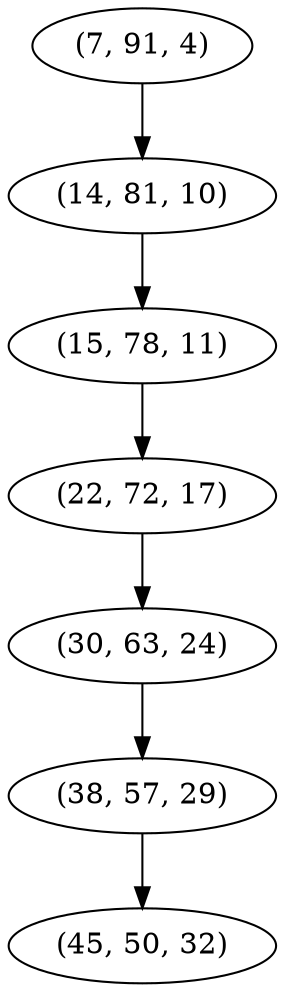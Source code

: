 digraph tree {
    "(7, 91, 4)";
    "(14, 81, 10)";
    "(15, 78, 11)";
    "(22, 72, 17)";
    "(30, 63, 24)";
    "(38, 57, 29)";
    "(45, 50, 32)";
    "(7, 91, 4)" -> "(14, 81, 10)";
    "(14, 81, 10)" -> "(15, 78, 11)";
    "(15, 78, 11)" -> "(22, 72, 17)";
    "(22, 72, 17)" -> "(30, 63, 24)";
    "(30, 63, 24)" -> "(38, 57, 29)";
    "(38, 57, 29)" -> "(45, 50, 32)";
}
